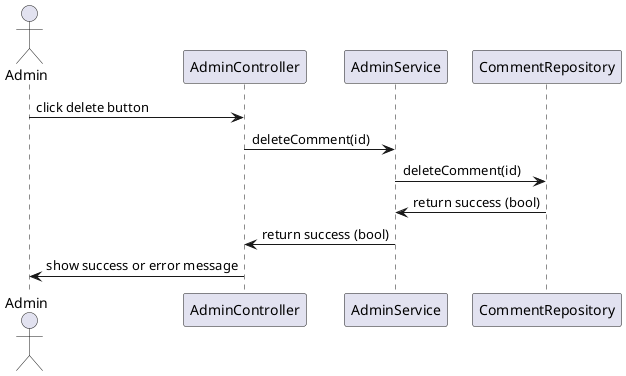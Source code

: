 @startuml
actor Admin
participant AdminController
participant AdminService
participant CommentRepository

Admin -> AdminController : click delete button
AdminController -> AdminService : deleteComment(id)
AdminService -> CommentRepository : deleteComment(id)
CommentRepository -> AdminService : return success (bool)
AdminService -> AdminController : return success (bool)
AdminController -> Admin : show success or error message
@enduml
